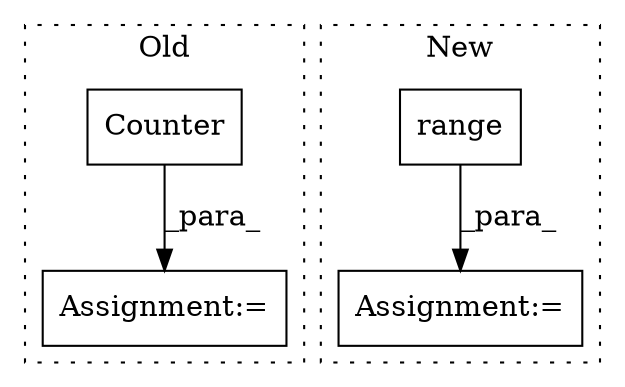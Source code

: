digraph G {
subgraph cluster0 {
1 [label="Counter" a="32" s="782,801" l="8,1" shape="box"];
3 [label="Assignment:=" a="7" s="876,983" l="76,2" shape="box"];
label = "Old";
style="dotted";
}
subgraph cluster1 {
2 [label="range" a="32" s="657,674" l="6,1" shape="box"];
4 [label="Assignment:=" a="7" s="650" l="34" shape="box"];
label = "New";
style="dotted";
}
1 -> 3 [label="_para_"];
2 -> 4 [label="_para_"];
}